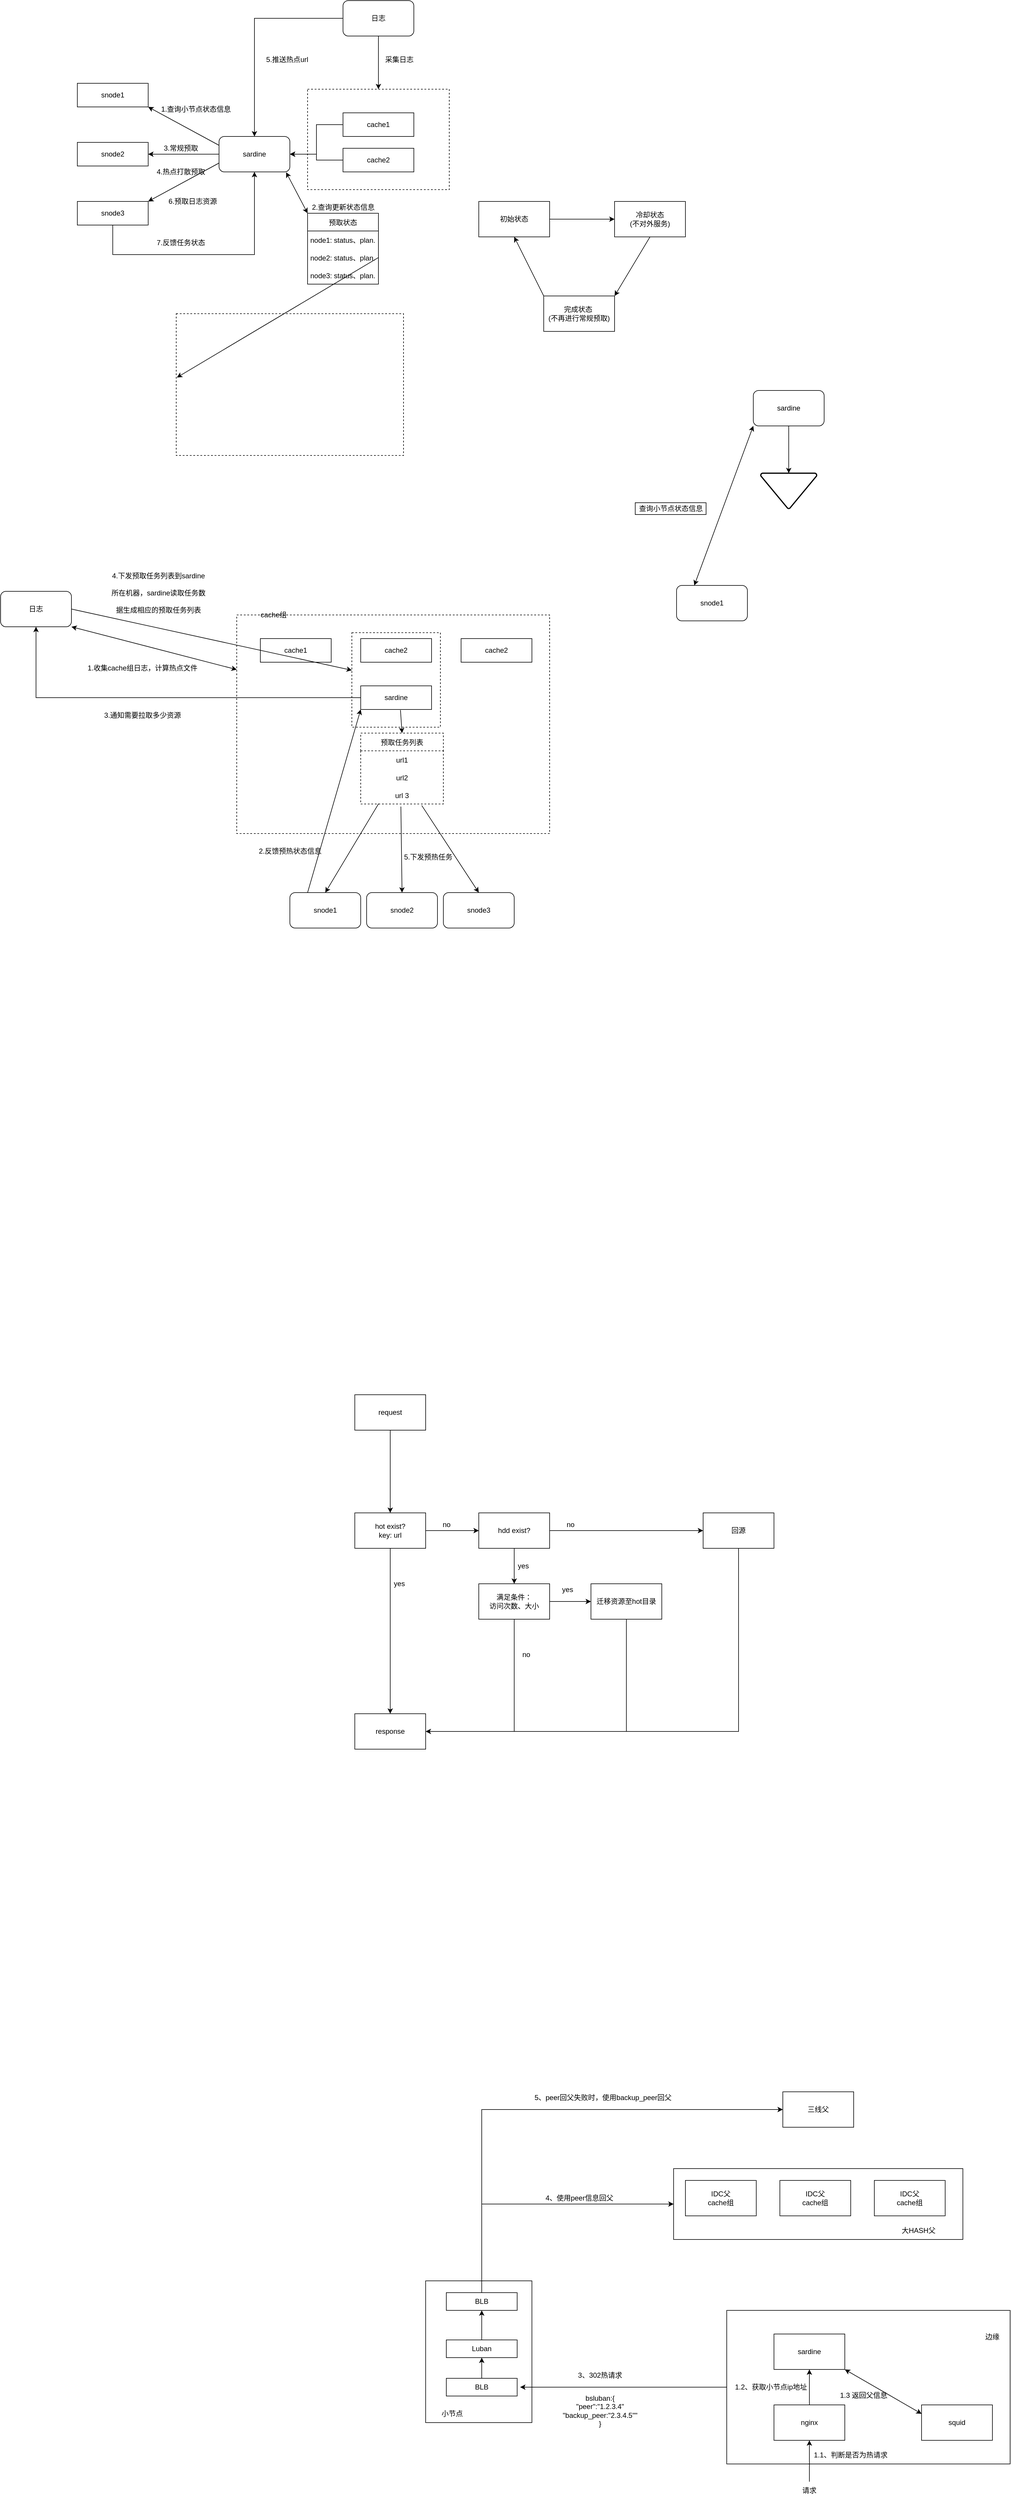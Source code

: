 <mxfile version="16.2.1" type="github">
  <diagram id="E5W-uu2God22g7Ky9WZ-" name="Page-1">
    <mxGraphModel dx="1639" dy="876" grid="1" gridSize="10" guides="1" tooltips="1" connect="1" arrows="1" fold="1" page="1" pageScale="1" pageWidth="10200" pageHeight="10600" math="0" shadow="0">
      <root>
        <mxCell id="0" />
        <mxCell id="1" parent="0" />
        <mxCell id="YZNdHFCtToBKcQ6RWs2M-12" value="" style="edgeStyle=orthogonalEdgeStyle;rounded=0;orthogonalLoop=1;jettySize=auto;html=1;" parent="1" source="YZNdHFCtToBKcQ6RWs2M-1" target="YZNdHFCtToBKcQ6RWs2M-10" edge="1">
          <mxGeometry relative="1" as="geometry" />
        </mxCell>
        <mxCell id="YZNdHFCtToBKcQ6RWs2M-1" value="cache1" style="rounded=0;whiteSpace=wrap;html=1;" parent="1" vertex="1">
          <mxGeometry x="660" y="350" width="120" height="40" as="geometry" />
        </mxCell>
        <mxCell id="YZNdHFCtToBKcQ6RWs2M-13" value="" style="edgeStyle=orthogonalEdgeStyle;rounded=0;orthogonalLoop=1;jettySize=auto;html=1;" parent="1" source="YZNdHFCtToBKcQ6RWs2M-2" target="YZNdHFCtToBKcQ6RWs2M-10" edge="1">
          <mxGeometry relative="1" as="geometry" />
        </mxCell>
        <mxCell id="YZNdHFCtToBKcQ6RWs2M-2" value="cache2" style="rounded=0;whiteSpace=wrap;html=1;" parent="1" vertex="1">
          <mxGeometry x="660" y="410" width="120" height="40" as="geometry" />
        </mxCell>
        <mxCell id="YZNdHFCtToBKcQ6RWs2M-3" value="snode1" style="rounded=0;whiteSpace=wrap;html=1;" parent="1" vertex="1">
          <mxGeometry x="210" y="300" width="120" height="40" as="geometry" />
        </mxCell>
        <mxCell id="YZNdHFCtToBKcQ6RWs2M-4" value="snode2" style="rounded=0;whiteSpace=wrap;html=1;fillColor=default;strokeColor=default;fontColor=default;" parent="1" vertex="1">
          <mxGeometry x="210" y="400" width="120" height="40" as="geometry" />
        </mxCell>
        <mxCell id="iMfXWxvWurZU4nPIZbST-1" value="" style="edgeStyle=orthogonalEdgeStyle;rounded=0;orthogonalLoop=1;jettySize=auto;html=1;fontColor=default;exitX=0.5;exitY=1;exitDx=0;exitDy=0;strokeColor=default;labelBackgroundColor=default;" parent="1" source="YZNdHFCtToBKcQ6RWs2M-5" target="YZNdHFCtToBKcQ6RWs2M-10" edge="1">
          <mxGeometry relative="1" as="geometry">
            <Array as="points">
              <mxPoint x="270" y="590" />
              <mxPoint x="510" y="590" />
            </Array>
          </mxGeometry>
        </mxCell>
        <mxCell id="YZNdHFCtToBKcQ6RWs2M-5" value="snode3" style="rounded=0;whiteSpace=wrap;html=1;fillColor=default;strokeColor=default;fontColor=default;" parent="1" vertex="1">
          <mxGeometry x="210" y="500" width="120" height="40" as="geometry" />
        </mxCell>
        <mxCell id="YZNdHFCtToBKcQ6RWs2M-20" value="" style="edgeStyle=orthogonalEdgeStyle;rounded=0;orthogonalLoop=1;jettySize=auto;html=1;" parent="1" source="YZNdHFCtToBKcQ6RWs2M-10" target="YZNdHFCtToBKcQ6RWs2M-4" edge="1">
          <mxGeometry relative="1" as="geometry" />
        </mxCell>
        <mxCell id="YZNdHFCtToBKcQ6RWs2M-10" value="sardine" style="rounded=1;whiteSpace=wrap;html=1;fillColor=default;strokeColor=default;fontColor=default;" parent="1" vertex="1">
          <mxGeometry x="450" y="390" width="120" height="60" as="geometry" />
        </mxCell>
        <mxCell id="YZNdHFCtToBKcQ6RWs2M-19" value="" style="edgeStyle=orthogonalEdgeStyle;rounded=0;orthogonalLoop=1;jettySize=auto;html=1;" parent="1" source="YZNdHFCtToBKcQ6RWs2M-11" target="YZNdHFCtToBKcQ6RWs2M-17" edge="1">
          <mxGeometry relative="1" as="geometry" />
        </mxCell>
        <mxCell id="YZNdHFCtToBKcQ6RWs2M-23" value="" style="edgeStyle=orthogonalEdgeStyle;rounded=0;orthogonalLoop=1;jettySize=auto;html=1;" parent="1" source="YZNdHFCtToBKcQ6RWs2M-11" target="YZNdHFCtToBKcQ6RWs2M-10" edge="1">
          <mxGeometry relative="1" as="geometry" />
        </mxCell>
        <mxCell id="YZNdHFCtToBKcQ6RWs2M-11" value="日志" style="rounded=1;whiteSpace=wrap;html=1;" parent="1" vertex="1">
          <mxGeometry x="660" y="160" width="120" height="60" as="geometry" />
        </mxCell>
        <mxCell id="YZNdHFCtToBKcQ6RWs2M-17" value="" style="rounded=0;whiteSpace=wrap;html=1;fillColor=none;dashed=1;strokeColor=default;fontColor=default;" parent="1" vertex="1">
          <mxGeometry x="600" y="310" width="240" height="170" as="geometry" />
        </mxCell>
        <mxCell id="YZNdHFCtToBKcQ6RWs2M-21" value="" style="endArrow=classic;html=1;entryX=1;entryY=1;entryDx=0;entryDy=0;exitX=0;exitY=0.25;exitDx=0;exitDy=0;" parent="1" source="YZNdHFCtToBKcQ6RWs2M-10" target="YZNdHFCtToBKcQ6RWs2M-3" edge="1">
          <mxGeometry width="50" height="50" relative="1" as="geometry">
            <mxPoint x="690" y="410" as="sourcePoint" />
            <mxPoint x="740" y="360" as="targetPoint" />
          </mxGeometry>
        </mxCell>
        <mxCell id="YZNdHFCtToBKcQ6RWs2M-22" value="" style="endArrow=classic;html=1;entryX=1;entryY=0;entryDx=0;entryDy=0;exitX=0;exitY=0.75;exitDx=0;exitDy=0;" parent="1" source="YZNdHFCtToBKcQ6RWs2M-10" target="YZNdHFCtToBKcQ6RWs2M-5" edge="1">
          <mxGeometry width="50" height="50" relative="1" as="geometry">
            <mxPoint x="470" y="395" as="sourcePoint" />
            <mxPoint x="420" y="350" as="targetPoint" />
          </mxGeometry>
        </mxCell>
        <mxCell id="YZNdHFCtToBKcQ6RWs2M-33" value="3.常规预取" style="text;html=1;align=center;verticalAlign=middle;resizable=0;points=[];autosize=1;strokeColor=none;fillColor=none;fontColor=default;" parent="1" vertex="1">
          <mxGeometry x="350" y="400" width="70" height="20" as="geometry" />
        </mxCell>
        <mxCell id="YZNdHFCtToBKcQ6RWs2M-34" value="采集日志" style="text;html=1;align=center;verticalAlign=middle;resizable=0;points=[];autosize=1;strokeColor=none;fillColor=none;" parent="1" vertex="1">
          <mxGeometry x="725" y="250" width="60" height="20" as="geometry" />
        </mxCell>
        <mxCell id="YZNdHFCtToBKcQ6RWs2M-35" value="5.推送热点url" style="text;html=1;align=center;verticalAlign=middle;resizable=0;points=[];autosize=1;strokeColor=none;fillColor=none;" parent="1" vertex="1">
          <mxGeometry x="520" y="250" width="90" height="20" as="geometry" />
        </mxCell>
        <mxCell id="YZNdHFCtToBKcQ6RWs2M-36" value="2.查询更新状态信息" style="text;html=1;align=center;verticalAlign=middle;resizable=0;points=[];autosize=1;strokeColor=none;fillColor=none;fontColor=default;" parent="1" vertex="1">
          <mxGeometry x="600" y="500" width="120" height="20" as="geometry" />
        </mxCell>
        <mxCell id="YZNdHFCtToBKcQ6RWs2M-37" value="6.预取日志资源" style="text;html=1;align=center;verticalAlign=middle;resizable=0;points=[];autosize=1;strokeColor=none;fillColor=none;fontColor=default;" parent="1" vertex="1">
          <mxGeometry x="355" y="490" width="100" height="20" as="geometry" />
        </mxCell>
        <mxCell id="YZNdHFCtToBKcQ6RWs2M-41" value="sardine" style="rounded=1;whiteSpace=wrap;html=1;fillColor=default;strokeColor=default;fontColor=default;" parent="1" vertex="1">
          <mxGeometry x="1355" y="820" width="120" height="60" as="geometry" />
        </mxCell>
        <mxCell id="YZNdHFCtToBKcQ6RWs2M-83" value="snode1" style="rounded=1;whiteSpace=wrap;html=1;fillColor=default;strokeColor=default;fontColor=default;" parent="1" vertex="1">
          <mxGeometry x="1225" y="1150" width="120" height="60" as="geometry" />
        </mxCell>
        <mxCell id="YZNdHFCtToBKcQ6RWs2M-87" value="" style="endArrow=classic;html=1;exitX=0.5;exitY=1;exitDx=0;exitDy=0;fillColor=default;strokeColor=default;fontColor=default;" parent="1" source="YZNdHFCtToBKcQ6RWs2M-41" edge="1">
          <mxGeometry width="50" height="50" relative="1" as="geometry">
            <mxPoint x="1355" y="1030" as="sourcePoint" />
            <mxPoint x="1415" y="960" as="targetPoint" />
          </mxGeometry>
        </mxCell>
        <mxCell id="YZNdHFCtToBKcQ6RWs2M-92" value="cache1" style="rounded=0;whiteSpace=wrap;html=1;" parent="1" vertex="1">
          <mxGeometry x="520" y="1240" width="120" height="40" as="geometry" />
        </mxCell>
        <mxCell id="YZNdHFCtToBKcQ6RWs2M-93" value="cache2" style="rounded=0;whiteSpace=wrap;html=1;" parent="1" vertex="1">
          <mxGeometry x="690" y="1240" width="120" height="40" as="geometry" />
        </mxCell>
        <mxCell id="YZNdHFCtToBKcQ6RWs2M-94" value="cache2" style="rounded=0;whiteSpace=wrap;html=1;" parent="1" vertex="1">
          <mxGeometry x="860" y="1240" width="120" height="40" as="geometry" />
        </mxCell>
        <mxCell id="YZNdHFCtToBKcQ6RWs2M-95" value="日志" style="rounded=1;whiteSpace=wrap;html=1;fillColor=none;align=center;strokeColor=default;fontColor=default;" parent="1" vertex="1">
          <mxGeometry x="80" y="1160" width="120" height="60" as="geometry" />
        </mxCell>
        <mxCell id="YZNdHFCtToBKcQ6RWs2M-96" value="" style="rounded=0;whiteSpace=wrap;html=1;dashed=1;fillColor=none;align=center;strokeColor=default;fontColor=default;" parent="1" vertex="1">
          <mxGeometry x="480" y="1200" width="530" height="370" as="geometry" />
        </mxCell>
        <mxCell id="YZNdHFCtToBKcQ6RWs2M-97" value="cache组" style="text;html=1;strokeColor=none;fillColor=none;align=center;verticalAlign=middle;whiteSpace=wrap;rounded=0;dashed=1;" parent="1" vertex="1">
          <mxGeometry x="515" y="1190" width="55" height="20" as="geometry" />
        </mxCell>
        <mxCell id="JYe9eP7PhJ8uqK1dIbzq-8" value="" style="edgeStyle=orthogonalEdgeStyle;rounded=0;orthogonalLoop=1;jettySize=auto;html=1;labelBackgroundColor=default;fontColor=default;strokeColor=default;" parent="1" source="YZNdHFCtToBKcQ6RWs2M-98" target="YZNdHFCtToBKcQ6RWs2M-95" edge="1">
          <mxGeometry relative="1" as="geometry" />
        </mxCell>
        <mxCell id="YZNdHFCtToBKcQ6RWs2M-98" value="sardine" style="rounded=0;whiteSpace=wrap;html=1;fillColor=default;strokeColor=default;" parent="1" vertex="1">
          <mxGeometry x="690" y="1320" width="120" height="40" as="geometry" />
        </mxCell>
        <mxCell id="YZNdHFCtToBKcQ6RWs2M-101" value="1.收集cache组日志，计算热点文件" style="text;html=1;align=center;verticalAlign=middle;resizable=0;points=[];autosize=1;strokeColor=none;fillColor=none;fontColor=default;" parent="1" vertex="1">
          <mxGeometry x="220" y="1280" width="200" height="20" as="geometry" />
        </mxCell>
        <mxCell id="YZNdHFCtToBKcQ6RWs2M-102" value="snode2" style="rounded=1;whiteSpace=wrap;html=1;" parent="1" vertex="1">
          <mxGeometry x="700" y="1670" width="120" height="60" as="geometry" />
        </mxCell>
        <mxCell id="YZNdHFCtToBKcQ6RWs2M-103" value="预取任务列表" style="swimlane;fontStyle=0;childLayout=stackLayout;horizontal=1;startSize=30;horizontalStack=0;resizeParent=1;resizeParentMax=0;resizeLast=0;collapsible=1;marginBottom=0;dashed=1;fillColor=none;" parent="1" vertex="1">
          <mxGeometry x="690" y="1400" width="140" height="120" as="geometry" />
        </mxCell>
        <mxCell id="YZNdHFCtToBKcQ6RWs2M-104" value="url1" style="text;strokeColor=none;fillColor=none;align=center;verticalAlign=middle;spacingLeft=4;spacingRight=4;overflow=hidden;points=[[0,0.5],[1,0.5]];portConstraint=eastwest;rotatable=0;" parent="YZNdHFCtToBKcQ6RWs2M-103" vertex="1">
          <mxGeometry y="30" width="140" height="30" as="geometry" />
        </mxCell>
        <mxCell id="YZNdHFCtToBKcQ6RWs2M-105" value="url2" style="text;strokeColor=none;fillColor=none;align=center;verticalAlign=middle;spacingLeft=4;spacingRight=4;overflow=hidden;points=[[0,0.5],[1,0.5]];portConstraint=eastwest;rotatable=0;" parent="YZNdHFCtToBKcQ6RWs2M-103" vertex="1">
          <mxGeometry y="60" width="140" height="30" as="geometry" />
        </mxCell>
        <mxCell id="YZNdHFCtToBKcQ6RWs2M-106" value="url 3" style="text;strokeColor=none;fillColor=none;align=center;verticalAlign=middle;spacingLeft=4;spacingRight=4;overflow=hidden;points=[[0,0.5],[1,0.5]];portConstraint=eastwest;rotatable=0;" parent="YZNdHFCtToBKcQ6RWs2M-103" vertex="1">
          <mxGeometry y="90" width="140" height="30" as="geometry" />
        </mxCell>
        <mxCell id="YZNdHFCtToBKcQ6RWs2M-107" value="snode3" style="rounded=1;whiteSpace=wrap;html=1;" parent="1" vertex="1">
          <mxGeometry x="830" y="1670" width="120" height="60" as="geometry" />
        </mxCell>
        <mxCell id="YZNdHFCtToBKcQ6RWs2M-108" value="" style="endArrow=classic;html=1;exitX=0.217;exitY=0.978;exitDx=0;exitDy=0;exitPerimeter=0;entryX=0.5;entryY=0;entryDx=0;entryDy=0;" parent="1" source="YZNdHFCtToBKcQ6RWs2M-106" edge="1">
          <mxGeometry width="50" height="50" relative="1" as="geometry">
            <mxPoint x="700" y="1550" as="sourcePoint" />
            <mxPoint x="630" y="1670" as="targetPoint" />
          </mxGeometry>
        </mxCell>
        <mxCell id="YZNdHFCtToBKcQ6RWs2M-109" value="" style="endArrow=classic;html=1;entryX=0.5;entryY=0;entryDx=0;entryDy=0;exitX=0.486;exitY=1.144;exitDx=0;exitDy=0;exitPerimeter=0;" parent="1" source="YZNdHFCtToBKcQ6RWs2M-106" target="YZNdHFCtToBKcQ6RWs2M-102" edge="1">
          <mxGeometry width="50" height="50" relative="1" as="geometry">
            <mxPoint x="760" y="1603" as="sourcePoint" />
            <mxPoint x="630" y="1770" as="targetPoint" />
          </mxGeometry>
        </mxCell>
        <mxCell id="YZNdHFCtToBKcQ6RWs2M-110" value="" style="endArrow=classic;html=1;exitX=0.738;exitY=1.078;exitDx=0;exitDy=0;exitPerimeter=0;entryX=0.5;entryY=0;entryDx=0;entryDy=0;" parent="1" source="YZNdHFCtToBKcQ6RWs2M-106" target="YZNdHFCtToBKcQ6RWs2M-107" edge="1">
          <mxGeometry width="50" height="50" relative="1" as="geometry">
            <mxPoint x="766.36" y="1673.33" as="sourcePoint" />
            <mxPoint x="770" y="1770" as="targetPoint" />
          </mxGeometry>
        </mxCell>
        <mxCell id="YZNdHFCtToBKcQ6RWs2M-111" value="snode1" style="rounded=1;whiteSpace=wrap;html=1;" parent="1" vertex="1">
          <mxGeometry x="570" y="1670" width="120" height="60" as="geometry" />
        </mxCell>
        <mxCell id="YZNdHFCtToBKcQ6RWs2M-112" value="" style="endArrow=classic;startArrow=classic;html=1;exitX=1;exitY=1;exitDx=0;exitDy=0;entryX=0;entryY=0.25;entryDx=0;entryDy=0;strokeColor=default;labelBackgroundColor=default;fontColor=default;" parent="1" source="YZNdHFCtToBKcQ6RWs2M-95" target="YZNdHFCtToBKcQ6RWs2M-96" edge="1">
          <mxGeometry width="50" height="50" relative="1" as="geometry">
            <mxPoint x="820" y="1490" as="sourcePoint" />
            <mxPoint x="870" y="1440" as="targetPoint" />
          </mxGeometry>
        </mxCell>
        <mxCell id="YZNdHFCtToBKcQ6RWs2M-113" value="" style="endArrow=classic;html=1;exitX=1;exitY=0.5;exitDx=0;exitDy=0;" parent="1" source="YZNdHFCtToBKcQ6RWs2M-95" target="YZNdHFCtToBKcQ6RWs2M-114" edge="1">
          <mxGeometry width="50" height="50" relative="1" as="geometry">
            <mxPoint x="770" y="1470" as="sourcePoint" />
            <mxPoint x="690" y="1410" as="targetPoint" />
          </mxGeometry>
        </mxCell>
        <mxCell id="YZNdHFCtToBKcQ6RWs2M-114" value="" style="rounded=0;whiteSpace=wrap;html=1;fillColor=none;align=center;dashed=1;strokeColor=default;fontColor=default;" parent="1" vertex="1">
          <mxGeometry x="675" y="1230" width="150" height="160" as="geometry" />
        </mxCell>
        <mxCell id="YZNdHFCtToBKcQ6RWs2M-117" value="" style="endArrow=classic;html=1;exitX=0.561;exitY=1.025;exitDx=0;exitDy=0;exitPerimeter=0;entryX=0.5;entryY=0;entryDx=0;entryDy=0;" parent="1" source="YZNdHFCtToBKcQ6RWs2M-98" target="YZNdHFCtToBKcQ6RWs2M-103" edge="1">
          <mxGeometry width="50" height="50" relative="1" as="geometry">
            <mxPoint x="770" y="1470" as="sourcePoint" />
            <mxPoint x="820" y="1420" as="targetPoint" />
          </mxGeometry>
        </mxCell>
        <mxCell id="YZNdHFCtToBKcQ6RWs2M-119" value="&lt;h1&gt;&lt;span style=&quot;font-size: 12px ; font-weight: 400&quot;&gt;4.下发预取任务列表到sardine所在机器，sardine读取任务数据生成相应的预取任务列表&lt;/span&gt;&lt;br&gt;&lt;/h1&gt;" style="text;html=1;strokeColor=none;fillColor=none;spacing=5;spacingTop=-20;whiteSpace=wrap;overflow=hidden;rounded=0;dashed=1;align=center;fontColor=default;" parent="1" vertex="1">
          <mxGeometry x="260" y="1110" width="175" height="100" as="geometry" />
        </mxCell>
        <mxCell id="iMfXWxvWurZU4nPIZbST-2" value="7.反馈任务状态" style="text;html=1;align=center;verticalAlign=middle;resizable=0;points=[];autosize=1;strokeColor=none;fillColor=none;fontColor=default;" parent="1" vertex="1">
          <mxGeometry x="335" y="560" width="100" height="20" as="geometry" />
        </mxCell>
        <mxCell id="iMfXWxvWurZU4nPIZbST-3" value="预取状态" style="swimlane;fontStyle=0;childLayout=stackLayout;horizontal=1;startSize=30;horizontalStack=0;resizeParent=1;resizeParentMax=0;resizeLast=0;collapsible=1;marginBottom=0;fontColor=default;strokeColor=default;fillColor=default;align=center;" parent="1" vertex="1">
          <mxGeometry x="600" y="520" width="120" height="120" as="geometry" />
        </mxCell>
        <mxCell id="iMfXWxvWurZU4nPIZbST-4" value="snode1: status、plan..." style="text;strokeColor=none;fillColor=none;align=center;verticalAlign=middle;spacingLeft=4;spacingRight=4;overflow=hidden;points=[[0,0.5],[1,0.5]];portConstraint=eastwest;rotatable=0;fontColor=default;" parent="iMfXWxvWurZU4nPIZbST-3" vertex="1">
          <mxGeometry y="30" width="120" height="30" as="geometry" />
        </mxCell>
        <mxCell id="iMfXWxvWurZU4nPIZbST-5" value="snode2: status、plan..." style="text;strokeColor=none;fillColor=none;align=center;verticalAlign=middle;spacingLeft=4;spacingRight=4;overflow=hidden;points=[[0,0.5],[1,0.5]];portConstraint=eastwest;rotatable=0;fontColor=default;" parent="iMfXWxvWurZU4nPIZbST-3" vertex="1">
          <mxGeometry y="60" width="120" height="30" as="geometry" />
        </mxCell>
        <mxCell id="iMfXWxvWurZU4nPIZbST-6" value="snode3: status、plan..." style="text;strokeColor=none;fillColor=none;align=center;verticalAlign=middle;spacingLeft=4;spacingRight=4;overflow=hidden;points=[[0,0.5],[1,0.5]];portConstraint=eastwest;rotatable=0;fontColor=default;" parent="iMfXWxvWurZU4nPIZbST-3" vertex="1">
          <mxGeometry y="90" width="120" height="30" as="geometry" />
        </mxCell>
        <mxCell id="iMfXWxvWurZU4nPIZbST-7" value="" style="endArrow=classic;startArrow=classic;html=1;rounded=0;labelBackgroundColor=default;fontColor=default;strokeColor=default;fillColor=default;exitX=0.947;exitY=1.011;exitDx=0;exitDy=0;exitPerimeter=0;entryX=0;entryY=0;entryDx=0;entryDy=0;" parent="1" source="YZNdHFCtToBKcQ6RWs2M-10" target="iMfXWxvWurZU4nPIZbST-3" edge="1">
          <mxGeometry width="50" height="50" relative="1" as="geometry">
            <mxPoint x="900" y="480" as="sourcePoint" />
            <mxPoint x="950" y="430" as="targetPoint" />
          </mxGeometry>
        </mxCell>
        <mxCell id="JYe9eP7PhJ8uqK1dIbzq-2" value="" style="endArrow=classic;html=1;rounded=0;labelBackgroundColor=default;fontColor=default;strokeColor=default;entryX=0;entryY=1;entryDx=0;entryDy=0;exitX=0.25;exitY=0;exitDx=0;exitDy=0;" parent="1" source="YZNdHFCtToBKcQ6RWs2M-111" target="YZNdHFCtToBKcQ6RWs2M-98" edge="1">
          <mxGeometry width="50" height="50" relative="1" as="geometry">
            <mxPoint x="700" y="1440" as="sourcePoint" />
            <mxPoint x="750" y="1390" as="targetPoint" />
          </mxGeometry>
        </mxCell>
        <mxCell id="JYe9eP7PhJ8uqK1dIbzq-6" value="2.反馈预热状态信息" style="text;html=1;align=center;verticalAlign=middle;resizable=0;points=[];autosize=1;strokeColor=none;fillColor=none;fontColor=default;" parent="1" vertex="1">
          <mxGeometry x="510" y="1590" width="120" height="20" as="geometry" />
        </mxCell>
        <mxCell id="JYe9eP7PhJ8uqK1dIbzq-10" value="3.通知需要拉取多少资源" style="text;html=1;align=center;verticalAlign=middle;resizable=0;points=[];autosize=1;strokeColor=none;fillColor=none;fontColor=default;" parent="1" vertex="1">
          <mxGeometry x="245" y="1360" width="150" height="20" as="geometry" />
        </mxCell>
        <mxCell id="JYe9eP7PhJ8uqK1dIbzq-11" value="5.下发预热任务" style="text;html=1;align=center;verticalAlign=middle;resizable=0;points=[];autosize=1;strokeColor=none;fillColor=none;fontColor=default;" parent="1" vertex="1">
          <mxGeometry x="754" y="1600" width="100" height="20" as="geometry" />
        </mxCell>
        <mxCell id="JYe9eP7PhJ8uqK1dIbzq-12" value="" style="endArrow=classic;startArrow=classic;html=1;rounded=0;labelBackgroundColor=default;fontColor=default;strokeColor=default;fillColor=default;entryX=0;entryY=1;entryDx=0;entryDy=0;exitX=0.25;exitY=0;exitDx=0;exitDy=0;" parent="1" source="YZNdHFCtToBKcQ6RWs2M-83" target="YZNdHFCtToBKcQ6RWs2M-41" edge="1">
          <mxGeometry width="50" height="50" relative="1" as="geometry">
            <mxPoint x="1510" y="1000" as="sourcePoint" />
            <mxPoint x="1560" y="950" as="targetPoint" />
          </mxGeometry>
        </mxCell>
        <mxCell id="JYe9eP7PhJ8uqK1dIbzq-13" value="查询小节点状态信息" style="text;html=1;align=center;verticalAlign=middle;resizable=0;points=[];autosize=1;strokeColor=default;fillColor=default;fontColor=default;" parent="1" vertex="1">
          <mxGeometry x="1155" y="1010" width="120" height="20" as="geometry" />
        </mxCell>
        <mxCell id="Jtsp57aIKxjozyxNczGl-5" value="" style="edgeStyle=orthogonalEdgeStyle;rounded=0;orthogonalLoop=1;jettySize=auto;html=1;fontColor=default;strokeColor=default;labelBackgroundColor=default;" parent="1" source="Jtsp57aIKxjozyxNczGl-1" target="Jtsp57aIKxjozyxNczGl-2" edge="1">
          <mxGeometry relative="1" as="geometry" />
        </mxCell>
        <mxCell id="Jtsp57aIKxjozyxNczGl-1" value="初始状态" style="rounded=0;whiteSpace=wrap;html=1;fillColor=default;strokeColor=default;fontColor=default;labelBackgroundColor=default;" parent="1" vertex="1">
          <mxGeometry x="890" y="500" width="120" height="60" as="geometry" />
        </mxCell>
        <mxCell id="Jtsp57aIKxjozyxNczGl-2" value="冷却状态&lt;br&gt;(不对外服务)" style="rounded=0;whiteSpace=wrap;html=1;fillColor=default;strokeColor=default;fontColor=default;labelBackgroundColor=default;" parent="1" vertex="1">
          <mxGeometry x="1120" y="500" width="120" height="60" as="geometry" />
        </mxCell>
        <mxCell id="Jtsp57aIKxjozyxNczGl-4" value="完成状态&amp;nbsp;&lt;br&gt;(不再进行常规预取)" style="rounded=0;whiteSpace=wrap;html=1;fillColor=default;strokeColor=default;fontColor=default;labelBackgroundColor=default;" parent="1" vertex="1">
          <mxGeometry x="1000" y="660" width="120" height="60" as="geometry" />
        </mxCell>
        <mxCell id="Jtsp57aIKxjozyxNczGl-14" value="" style="rounded=0;whiteSpace=wrap;html=1;fillColor=none;dashed=1;strokeColor=default;fontColor=default;" parent="1" vertex="1">
          <mxGeometry x="377.5" y="690" width="385" height="240" as="geometry" />
        </mxCell>
        <mxCell id="Jtsp57aIKxjozyxNczGl-15" value="" style="endArrow=classic;html=1;rounded=0;labelBackgroundColor=default;fontSize=11;fontColor=default;strokeColor=default;fillColor=default;exitX=1;exitY=0.5;exitDx=0;exitDy=0;entryX=0.003;entryY=0.45;entryDx=0;entryDy=0;entryPerimeter=0;" parent="1" source="iMfXWxvWurZU4nPIZbST-5" target="Jtsp57aIKxjozyxNczGl-14" edge="1">
          <mxGeometry width="50" height="50" relative="1" as="geometry">
            <mxPoint x="800" y="570" as="sourcePoint" />
            <mxPoint x="850" y="520" as="targetPoint" />
          </mxGeometry>
        </mxCell>
        <mxCell id="Jtsp57aIKxjozyxNczGl-17" value="&lt;span style=&quot;font-family: &amp;#34;helvetica&amp;#34; ; font-size: 12px ; font-style: normal ; font-weight: 400 ; letter-spacing: normal ; text-align: center ; text-indent: 0px ; text-transform: none ; word-spacing: 0px ; background-color: rgb(248 , 249 , 250) ; display: inline ; float: none&quot;&gt;1.查询小节点状态信息&lt;/span&gt;" style="text;whiteSpace=wrap;html=1;fontSize=11;fontColor=default;" parent="1" vertex="1">
          <mxGeometry x="350" y="330" width="130" height="30" as="geometry" />
        </mxCell>
        <mxCell id="Jtsp57aIKxjozyxNczGl-18" value="4.热点打散预取" style="text;html=1;align=center;verticalAlign=middle;resizable=0;points=[];autosize=1;strokeColor=none;fillColor=none;fontColor=default;" parent="1" vertex="1">
          <mxGeometry x="335" y="440" width="100" height="20" as="geometry" />
        </mxCell>
        <mxCell id="Jtsp57aIKxjozyxNczGl-19" value="" style="strokeWidth=2;html=1;shape=mxgraph.flowchart.merge_or_storage;whiteSpace=wrap;labelBackgroundColor=default;fontSize=11;fontColor=default;fillColor=default;strokeColor=default;" parent="1" vertex="1">
          <mxGeometry x="1367.5" y="960" width="95" height="60" as="geometry" />
        </mxCell>
        <mxCell id="0KAxWA8_m76lpFxNxzNQ-1" value="" style="endArrow=classic;html=1;rounded=0;exitX=0.5;exitY=1;exitDx=0;exitDy=0;entryX=1;entryY=0;entryDx=0;entryDy=0;" parent="1" source="Jtsp57aIKxjozyxNczGl-2" target="Jtsp57aIKxjozyxNczGl-4" edge="1">
          <mxGeometry width="50" height="50" relative="1" as="geometry">
            <mxPoint x="1020" y="830" as="sourcePoint" />
            <mxPoint x="1070" y="780" as="targetPoint" />
          </mxGeometry>
        </mxCell>
        <mxCell id="0KAxWA8_m76lpFxNxzNQ-2" value="" style="endArrow=classic;html=1;rounded=0;exitX=0;exitY=0;exitDx=0;exitDy=0;entryX=0.5;entryY=1;entryDx=0;entryDy=0;" parent="1" source="Jtsp57aIKxjozyxNczGl-4" target="Jtsp57aIKxjozyxNczGl-1" edge="1">
          <mxGeometry width="50" height="50" relative="1" as="geometry">
            <mxPoint x="1020" y="570" as="sourcePoint" />
            <mxPoint x="1070" y="520" as="targetPoint" />
          </mxGeometry>
        </mxCell>
        <mxCell id="au-KXKL-nrX5eh_YFRD6-6" value="" style="edgeStyle=orthogonalEdgeStyle;rounded=0;orthogonalLoop=1;jettySize=auto;html=1;" parent="1" source="au-KXKL-nrX5eh_YFRD6-1" target="au-KXKL-nrX5eh_YFRD6-4" edge="1">
          <mxGeometry relative="1" as="geometry" />
        </mxCell>
        <mxCell id="au-KXKL-nrX5eh_YFRD6-10" value="" style="edgeStyle=orthogonalEdgeStyle;rounded=0;orthogonalLoop=1;jettySize=auto;html=1;" parent="1" source="au-KXKL-nrX5eh_YFRD6-1" target="au-KXKL-nrX5eh_YFRD6-9" edge="1">
          <mxGeometry relative="1" as="geometry" />
        </mxCell>
        <mxCell id="au-KXKL-nrX5eh_YFRD6-1" value="hot exist?&lt;br&gt;key: url" style="rounded=0;whiteSpace=wrap;html=1;" parent="1" vertex="1">
          <mxGeometry x="680" y="2720" width="120" height="60" as="geometry" />
        </mxCell>
        <mxCell id="au-KXKL-nrX5eh_YFRD6-2" value="" style="endArrow=classic;html=1;rounded=0;entryX=0.5;entryY=0;entryDx=0;entryDy=0;exitX=0.5;exitY=1;exitDx=0;exitDy=0;" parent="1" source="au-KXKL-nrX5eh_YFRD6-5" target="au-KXKL-nrX5eh_YFRD6-1" edge="1">
          <mxGeometry width="50" height="50" relative="1" as="geometry">
            <mxPoint x="740" y="2584.667" as="sourcePoint" />
            <mxPoint x="1070" y="3000" as="targetPoint" />
          </mxGeometry>
        </mxCell>
        <mxCell id="au-KXKL-nrX5eh_YFRD6-4" value="response" style="rounded=0;whiteSpace=wrap;html=1;" parent="1" vertex="1">
          <mxGeometry x="680" y="3060" width="120" height="60" as="geometry" />
        </mxCell>
        <mxCell id="au-KXKL-nrX5eh_YFRD6-5" value="request" style="rounded=0;whiteSpace=wrap;html=1;" parent="1" vertex="1">
          <mxGeometry x="680" y="2520" width="120" height="60" as="geometry" />
        </mxCell>
        <mxCell id="au-KXKL-nrX5eh_YFRD6-7" value="yes" style="text;html=1;align=center;verticalAlign=middle;resizable=0;points=[];autosize=1;strokeColor=none;fillColor=none;" parent="1" vertex="1">
          <mxGeometry x="740" y="2830" width="30" height="20" as="geometry" />
        </mxCell>
        <mxCell id="au-KXKL-nrX5eh_YFRD6-8" value="no" style="text;html=1;align=center;verticalAlign=middle;resizable=0;points=[];autosize=1;strokeColor=none;fillColor=none;" parent="1" vertex="1">
          <mxGeometry x="820" y="2730" width="30" height="20" as="geometry" />
        </mxCell>
        <mxCell id="au-KXKL-nrX5eh_YFRD6-12" value="" style="edgeStyle=orthogonalEdgeStyle;rounded=0;orthogonalLoop=1;jettySize=auto;html=1;" parent="1" source="au-KXKL-nrX5eh_YFRD6-9" target="au-KXKL-nrX5eh_YFRD6-11" edge="1">
          <mxGeometry relative="1" as="geometry" />
        </mxCell>
        <mxCell id="au-KXKL-nrX5eh_YFRD6-15" value="" style="edgeStyle=orthogonalEdgeStyle;rounded=0;orthogonalLoop=1;jettySize=auto;html=1;" parent="1" source="au-KXKL-nrX5eh_YFRD6-9" target="au-KXKL-nrX5eh_YFRD6-14" edge="1">
          <mxGeometry relative="1" as="geometry" />
        </mxCell>
        <mxCell id="au-KXKL-nrX5eh_YFRD6-9" value="hdd exist?" style="rounded=0;whiteSpace=wrap;html=1;" parent="1" vertex="1">
          <mxGeometry x="890" y="2720" width="120" height="60" as="geometry" />
        </mxCell>
        <mxCell id="au-KXKL-nrX5eh_YFRD6-11" value="回源" style="rounded=0;whiteSpace=wrap;html=1;" parent="1" vertex="1">
          <mxGeometry x="1270" y="2720" width="120" height="60" as="geometry" />
        </mxCell>
        <mxCell id="au-KXKL-nrX5eh_YFRD6-13" value="no" style="text;html=1;align=center;verticalAlign=middle;resizable=0;points=[];autosize=1;strokeColor=none;fillColor=none;" parent="1" vertex="1">
          <mxGeometry x="1030" y="2730" width="30" height="20" as="geometry" />
        </mxCell>
        <mxCell id="au-KXKL-nrX5eh_YFRD6-23" value="" style="edgeStyle=orthogonalEdgeStyle;rounded=0;orthogonalLoop=1;jettySize=auto;html=1;" parent="1" source="au-KXKL-nrX5eh_YFRD6-14" target="au-KXKL-nrX5eh_YFRD6-22" edge="1">
          <mxGeometry relative="1" as="geometry" />
        </mxCell>
        <mxCell id="au-KXKL-nrX5eh_YFRD6-14" value="满足条件：&lt;br&gt;访问次数、大小" style="rounded=0;whiteSpace=wrap;html=1;" parent="1" vertex="1">
          <mxGeometry x="890" y="2840" width="120" height="60" as="geometry" />
        </mxCell>
        <mxCell id="au-KXKL-nrX5eh_YFRD6-16" value="yes" style="text;html=1;align=center;verticalAlign=middle;resizable=0;points=[];autosize=1;strokeColor=none;fillColor=none;" parent="1" vertex="1">
          <mxGeometry x="950" y="2800" width="30" height="20" as="geometry" />
        </mxCell>
        <mxCell id="au-KXKL-nrX5eh_YFRD6-19" value="" style="endArrow=classic;html=1;rounded=0;entryX=1;entryY=0.5;entryDx=0;entryDy=0;exitX=0.5;exitY=1;exitDx=0;exitDy=0;" parent="1" source="au-KXKL-nrX5eh_YFRD6-11" target="au-KXKL-nrX5eh_YFRD6-4" edge="1">
          <mxGeometry width="50" height="50" relative="1" as="geometry">
            <mxPoint x="1180" y="2990" as="sourcePoint" />
            <mxPoint x="1070" y="2890" as="targetPoint" />
            <Array as="points">
              <mxPoint x="1330" y="3090" />
            </Array>
          </mxGeometry>
        </mxCell>
        <mxCell id="au-KXKL-nrX5eh_YFRD6-21" value="" style="endArrow=none;html=1;rounded=0;entryX=0.5;entryY=1;entryDx=0;entryDy=0;" parent="1" target="au-KXKL-nrX5eh_YFRD6-14" edge="1">
          <mxGeometry width="50" height="50" relative="1" as="geometry">
            <mxPoint x="950" y="3090" as="sourcePoint" />
            <mxPoint x="1070" y="2910" as="targetPoint" />
          </mxGeometry>
        </mxCell>
        <mxCell id="au-KXKL-nrX5eh_YFRD6-22" value="迁移资源至hot目录" style="rounded=0;whiteSpace=wrap;html=1;" parent="1" vertex="1">
          <mxGeometry x="1080" y="2840" width="120" height="60" as="geometry" />
        </mxCell>
        <mxCell id="au-KXKL-nrX5eh_YFRD6-24" value="yes" style="text;html=1;align=center;verticalAlign=middle;resizable=0;points=[];autosize=1;strokeColor=none;fillColor=none;" parent="1" vertex="1">
          <mxGeometry x="1025" y="2840" width="30" height="20" as="geometry" />
        </mxCell>
        <mxCell id="au-KXKL-nrX5eh_YFRD6-25" value="no" style="text;html=1;align=center;verticalAlign=middle;resizable=0;points=[];autosize=1;strokeColor=none;fillColor=none;" parent="1" vertex="1">
          <mxGeometry x="955" y="2950" width="30" height="20" as="geometry" />
        </mxCell>
        <mxCell id="au-KXKL-nrX5eh_YFRD6-32" value="" style="endArrow=none;html=1;rounded=0;entryX=0.5;entryY=1;entryDx=0;entryDy=0;" parent="1" target="au-KXKL-nrX5eh_YFRD6-22" edge="1">
          <mxGeometry width="50" height="50" relative="1" as="geometry">
            <mxPoint x="1140" y="3090" as="sourcePoint" />
            <mxPoint x="1140" y="3020" as="targetPoint" />
          </mxGeometry>
        </mxCell>
        <mxCell id="MAR5PU-70SiiF-sgkb7x-1" value="nginx" style="rounded=0;whiteSpace=wrap;html=1;" parent="1" vertex="1">
          <mxGeometry x="1390" y="4230" width="120" height="60" as="geometry" />
        </mxCell>
        <mxCell id="MAR5PU-70SiiF-sgkb7x-2" value="squid" style="rounded=0;whiteSpace=wrap;html=1;" parent="1" vertex="1">
          <mxGeometry x="1640" y="4230" width="120" height="60" as="geometry" />
        </mxCell>
        <mxCell id="MAR5PU-70SiiF-sgkb7x-3" value="sardine" style="rounded=0;whiteSpace=wrap;html=1;" parent="1" vertex="1">
          <mxGeometry x="1390" y="4110" width="120" height="60" as="geometry" />
        </mxCell>
        <mxCell id="MAR5PU-70SiiF-sgkb7x-5" value="边缘" style="text;html=1;strokeColor=none;fillColor=none;align=center;verticalAlign=middle;whiteSpace=wrap;rounded=0;" parent="1" vertex="1">
          <mxGeometry x="1730" y="4100" width="60" height="30" as="geometry" />
        </mxCell>
        <mxCell id="MAR5PU-70SiiF-sgkb7x-6" value="" style="endArrow=classic;html=1;rounded=0;entryX=0.5;entryY=1;entryDx=0;entryDy=0;" parent="1" target="MAR5PU-70SiiF-sgkb7x-1" edge="1">
          <mxGeometry width="50" height="50" relative="1" as="geometry">
            <mxPoint x="1450" y="4360" as="sourcePoint" />
            <mxPoint x="1610" y="4260" as="targetPoint" />
          </mxGeometry>
        </mxCell>
        <mxCell id="MAR5PU-70SiiF-sgkb7x-7" value="请求" style="text;html=1;strokeColor=none;fillColor=none;align=center;verticalAlign=middle;whiteSpace=wrap;rounded=0;" parent="1" vertex="1">
          <mxGeometry x="1420" y="4360" width="60" height="30" as="geometry" />
        </mxCell>
        <mxCell id="MAR5PU-70SiiF-sgkb7x-18" value="" style="edgeStyle=orthogonalEdgeStyle;rounded=0;orthogonalLoop=1;jettySize=auto;html=1;" parent="1" source="MAR5PU-70SiiF-sgkb7x-8" target="MAR5PU-70SiiF-sgkb7x-9" edge="1">
          <mxGeometry relative="1" as="geometry" />
        </mxCell>
        <mxCell id="MAR5PU-70SiiF-sgkb7x-8" value="BLB" style="rounded=0;whiteSpace=wrap;html=1;fillColor=none;gradientColor=none;" parent="1" vertex="1">
          <mxGeometry x="835" y="4185" width="120" height="30" as="geometry" />
        </mxCell>
        <mxCell id="MAR5PU-70SiiF-sgkb7x-19" value="" style="edgeStyle=orthogonalEdgeStyle;rounded=0;orthogonalLoop=1;jettySize=auto;html=1;" parent="1" source="MAR5PU-70SiiF-sgkb7x-9" target="MAR5PU-70SiiF-sgkb7x-17" edge="1">
          <mxGeometry relative="1" as="geometry" />
        </mxCell>
        <mxCell id="MAR5PU-70SiiF-sgkb7x-9" value="Luban" style="rounded=0;whiteSpace=wrap;html=1;fillColor=none;gradientColor=none;" parent="1" vertex="1">
          <mxGeometry x="835" y="4120" width="120" height="30" as="geometry" />
        </mxCell>
        <mxCell id="MAR5PU-70SiiF-sgkb7x-15" value="1.1、判断是否为热请求" style="text;html=1;strokeColor=none;fillColor=none;align=center;verticalAlign=middle;whiteSpace=wrap;rounded=0;" parent="1" vertex="1">
          <mxGeometry x="1390" y="4300" width="260" height="30" as="geometry" />
        </mxCell>
        <mxCell id="MAR5PU-70SiiF-sgkb7x-16" value="" style="endArrow=classic;html=1;rounded=0;entryX=0.5;entryY=1;entryDx=0;entryDy=0;exitX=0.5;exitY=0;exitDx=0;exitDy=0;" parent="1" source="MAR5PU-70SiiF-sgkb7x-1" target="MAR5PU-70SiiF-sgkb7x-3" edge="1">
          <mxGeometry width="50" height="50" relative="1" as="geometry">
            <mxPoint x="1490" y="4270" as="sourcePoint" />
            <mxPoint x="1520.32" y="4169.64" as="targetPoint" />
          </mxGeometry>
        </mxCell>
        <mxCell id="MAR5PU-70SiiF-sgkb7x-17" value="BLB" style="rounded=0;whiteSpace=wrap;html=1;fillColor=none;gradientColor=none;" parent="1" vertex="1">
          <mxGeometry x="835" y="4040" width="120" height="30" as="geometry" />
        </mxCell>
        <mxCell id="MAR5PU-70SiiF-sgkb7x-22" value="1.2、获取小节点ip地址" style="text;html=1;strokeColor=none;fillColor=none;align=center;verticalAlign=middle;whiteSpace=wrap;rounded=0;" parent="1" vertex="1">
          <mxGeometry x="1270" y="4185" width="230" height="30" as="geometry" />
        </mxCell>
        <mxCell id="MAR5PU-70SiiF-sgkb7x-25" value="" style="edgeStyle=orthogonalEdgeStyle;rounded=0;orthogonalLoop=1;jettySize=auto;html=1;" parent="1" source="MAR5PU-70SiiF-sgkb7x-24" edge="1">
          <mxGeometry relative="1" as="geometry">
            <mxPoint x="960" y="4200" as="targetPoint" />
          </mxGeometry>
        </mxCell>
        <mxCell id="MAR5PU-70SiiF-sgkb7x-24" value="" style="rounded=0;whiteSpace=wrap;html=1;fillColor=none;gradientColor=none;" parent="1" vertex="1">
          <mxGeometry x="1310" y="4070" width="480" height="260" as="geometry" />
        </mxCell>
        <mxCell id="MAR5PU-70SiiF-sgkb7x-26" value="3、302热请求" style="text;html=1;align=center;verticalAlign=middle;resizable=0;points=[];autosize=1;strokeColor=none;fillColor=none;" parent="1" vertex="1">
          <mxGeometry x="1050" y="4170" width="90" height="20" as="geometry" />
        </mxCell>
        <mxCell id="MAR5PU-70SiiF-sgkb7x-29" value="IDC父&lt;br&gt;cache组" style="rounded=0;whiteSpace=wrap;html=1;fillColor=none;gradientColor=none;" parent="1" vertex="1">
          <mxGeometry x="1240" y="3850" width="120" height="60" as="geometry" />
        </mxCell>
        <mxCell id="MAR5PU-70SiiF-sgkb7x-30" value="IDC父&lt;br&gt;cache组" style="rounded=0;whiteSpace=wrap;html=1;fillColor=none;gradientColor=none;" parent="1" vertex="1">
          <mxGeometry x="1400" y="3850" width="120" height="60" as="geometry" />
        </mxCell>
        <mxCell id="MAR5PU-70SiiF-sgkb7x-31" value="IDC父&lt;br&gt;cache组" style="rounded=0;whiteSpace=wrap;html=1;fillColor=none;gradientColor=none;" parent="1" vertex="1">
          <mxGeometry x="1560" y="3850" width="120" height="60" as="geometry" />
        </mxCell>
        <mxCell id="MAR5PU-70SiiF-sgkb7x-32" value="三线父" style="rounded=0;whiteSpace=wrap;html=1;fillColor=none;gradientColor=none;" parent="1" vertex="1">
          <mxGeometry x="1405" y="3700" width="120" height="60" as="geometry" />
        </mxCell>
        <mxCell id="MAR5PU-70SiiF-sgkb7x-33" value="bsluban:{&lt;br&gt;&quot;peer&quot;:&quot;1.2.3.4&quot;&lt;br&gt;&quot;backup_peer:&quot;2.3.4.5&quot;&quot;&lt;br&gt;}" style="text;html=1;align=center;verticalAlign=middle;resizable=0;points=[];autosize=1;strokeColor=none;fillColor=none;" parent="1" vertex="1">
          <mxGeometry x="1025" y="4210" width="140" height="60" as="geometry" />
        </mxCell>
        <mxCell id="MAR5PU-70SiiF-sgkb7x-36" value="" style="rounded=0;whiteSpace=wrap;html=1;fillColor=none;gradientColor=none;" parent="1" vertex="1">
          <mxGeometry x="800" y="4020" width="180" height="240" as="geometry" />
        </mxCell>
        <mxCell id="MAR5PU-70SiiF-sgkb7x-37" value="" style="rounded=0;whiteSpace=wrap;html=1;fillColor=none;gradientColor=none;" parent="1" vertex="1">
          <mxGeometry x="1220" y="3830" width="490" height="120" as="geometry" />
        </mxCell>
        <mxCell id="MAR5PU-70SiiF-sgkb7x-38" value="大HASH父" style="text;html=1;strokeColor=none;fillColor=none;align=center;verticalAlign=middle;whiteSpace=wrap;rounded=0;" parent="1" vertex="1">
          <mxGeometry x="1590" y="3920" width="90" height="30" as="geometry" />
        </mxCell>
        <mxCell id="MAR5PU-70SiiF-sgkb7x-39" value="" style="endArrow=classic;html=1;rounded=0;entryX=0;entryY=0.5;entryDx=0;entryDy=0;exitX=0.5;exitY=0;exitDx=0;exitDy=0;" parent="1" source="MAR5PU-70SiiF-sgkb7x-17" target="MAR5PU-70SiiF-sgkb7x-37" edge="1">
          <mxGeometry width="50" height="50" relative="1" as="geometry">
            <mxPoint x="810" y="4040" as="sourcePoint" />
            <mxPoint x="1250" y="4070" as="targetPoint" />
            <Array as="points">
              <mxPoint x="895" y="3890" />
            </Array>
          </mxGeometry>
        </mxCell>
        <mxCell id="MAR5PU-70SiiF-sgkb7x-41" value="4、使用peer信息回父" style="text;html=1;align=center;verticalAlign=middle;resizable=0;points=[];autosize=1;strokeColor=none;fillColor=none;" parent="1" vertex="1">
          <mxGeometry x="995" y="3870" width="130" height="20" as="geometry" />
        </mxCell>
        <mxCell id="MAR5PU-70SiiF-sgkb7x-42" value="" style="endArrow=classic;html=1;rounded=0;entryX=0;entryY=0.5;entryDx=0;entryDy=0;exitX=0.5;exitY=0;exitDx=0;exitDy=0;" parent="1" source="MAR5PU-70SiiF-sgkb7x-17" target="MAR5PU-70SiiF-sgkb7x-32" edge="1">
          <mxGeometry width="50" height="50" relative="1" as="geometry">
            <mxPoint x="895" y="4030" as="sourcePoint" />
            <mxPoint x="1220" y="3890" as="targetPoint" />
            <Array as="points">
              <mxPoint x="895" y="3890" />
              <mxPoint x="895" y="3730" />
            </Array>
          </mxGeometry>
        </mxCell>
        <mxCell id="MAR5PU-70SiiF-sgkb7x-43" value="5、peer回父失败时，使用backup_peer回父" style="text;html=1;align=center;verticalAlign=middle;resizable=0;points=[];autosize=1;strokeColor=none;fillColor=none;" parent="1" vertex="1">
          <mxGeometry x="975" y="3700" width="250" height="20" as="geometry" />
        </mxCell>
        <mxCell id="MAR5PU-70SiiF-sgkb7x-44" value="小节点" style="text;html=1;strokeColor=none;fillColor=none;align=center;verticalAlign=middle;whiteSpace=wrap;rounded=0;" parent="1" vertex="1">
          <mxGeometry x="810" y="4230" width="70" height="30" as="geometry" />
        </mxCell>
        <mxCell id="94m4oysDSEUJ-Is6rhqL-3" value="&lt;span style=&quot;color: rgb(0 , 0 , 0) ; font-family: &amp;#34;helvetica&amp;#34; ; font-size: 12px ; font-style: normal ; font-weight: 400 ; letter-spacing: normal ; text-align: center ; text-indent: 0px ; text-transform: none ; word-spacing: 0px ; background-color: rgb(248 , 249 , 250) ; display: inline ; float: none&quot;&gt;1.3&amp;nbsp;&lt;/span&gt;&lt;span style=&quot;color: rgb(0 , 0 , 0) ; font-family: &amp;#34;helvetica&amp;#34; ; font-size: 12px ; font-style: normal ; font-weight: 400 ; letter-spacing: normal ; text-align: center ; text-indent: 0px ; text-transform: none ; word-spacing: 0px ; background-color: rgb(248 , 249 , 250)&quot;&gt;返回父信息&lt;/span&gt;" style="text;whiteSpace=wrap;html=1;" parent="1" vertex="1">
          <mxGeometry x="1500" y="4200" width="140" height="30" as="geometry" />
        </mxCell>
        <mxCell id="Uqggb0WB_M_S5JKFqT92-1" value="" style="endArrow=classic;startArrow=classic;html=1;rounded=0;entryX=0;entryY=0.25;entryDx=0;entryDy=0;exitX=1;exitY=1;exitDx=0;exitDy=0;" edge="1" parent="1" source="MAR5PU-70SiiF-sgkb7x-3" target="MAR5PU-70SiiF-sgkb7x-2">
          <mxGeometry width="50" height="50" relative="1" as="geometry">
            <mxPoint x="1430" y="4200" as="sourcePoint" />
            <mxPoint x="1480" y="4150" as="targetPoint" />
          </mxGeometry>
        </mxCell>
      </root>
    </mxGraphModel>
  </diagram>
</mxfile>
